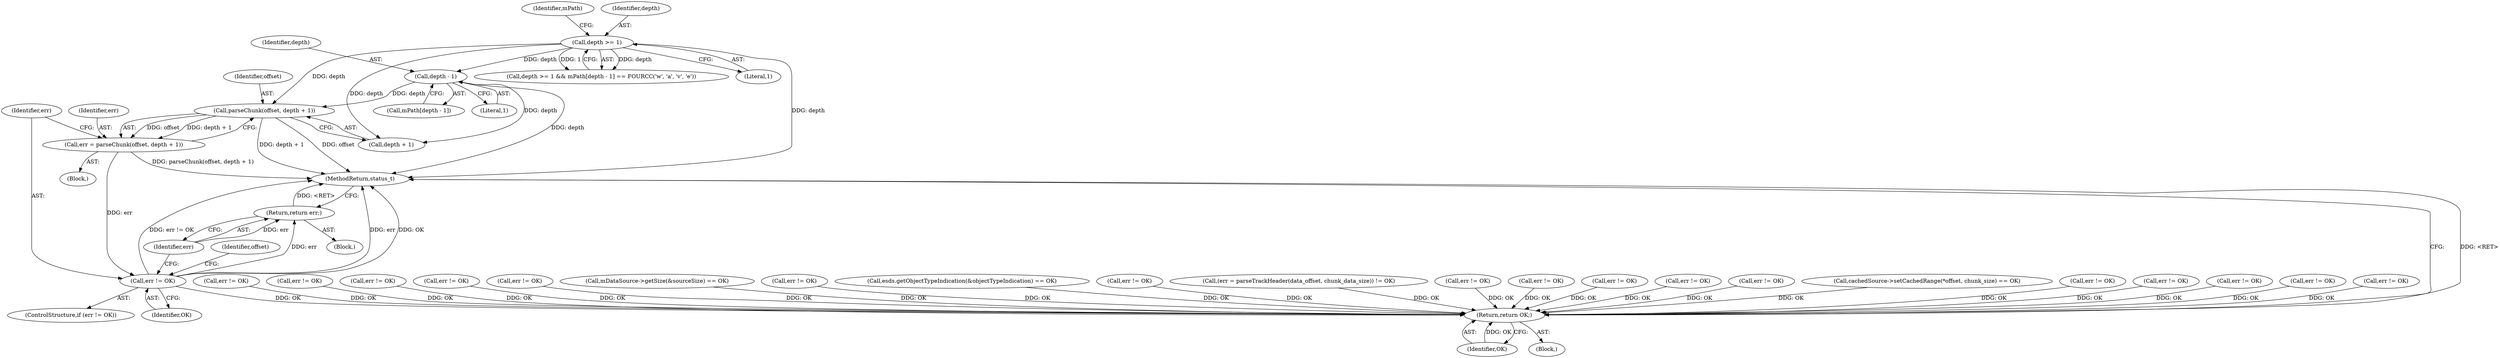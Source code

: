 digraph "0_Android_8a3a2f6ea7defe1a81bb32b3c9f3537f84749b9d@pointer" {
"1001991" [label="(Call,parseChunk(offset, depth + 1))"];
"1001733" [label="(Call,depth - 1)"];
"1001727" [label="(Call,depth >= 1)"];
"1001989" [label="(Call,err = parseChunk(offset, depth + 1))"];
"1001997" [label="(Call,err != OK)"];
"1002001" [label="(Return,return err;)"];
"1003901" [label="(Return,return OK;)"];
"1003710" [label="(Call,err != OK)"];
"1003902" [label="(Identifier,OK)"];
"1001732" [label="(Identifier,mPath)"];
"1003432" [label="(Call,err != OK)"];
"1001991" [label="(Call,parseChunk(offset, depth + 1))"];
"1003063" [label="(Call,err != OK)"];
"1002524" [label="(Call,err != OK)"];
"1002555" [label="(Call,err != OK)"];
"1001998" [label="(Identifier,err)"];
"1001733" [label="(Call,depth - 1)"];
"1001726" [label="(Call,depth >= 1 && mPath[depth - 1] == FOURCC('w', 'a', 'v', 'e'))"];
"1001735" [label="(Literal,1)"];
"1000224" [label="(Call,mDataSource->getSize(&sourceSize) == OK)"];
"1001996" [label="(ControlStructure,if (err != OK))"];
"1003901" [label="(Return,return OK;)"];
"1001661" [label="(Call,err != OK)"];
"1001727" [label="(Call,depth >= 1)"];
"1001987" [label="(Block,)"];
"1001985" [label="(Identifier,offset)"];
"1001992" [label="(Identifier,offset)"];
"1002000" [label="(Block,)"];
"1001729" [label="(Literal,1)"];
"1002724" [label="(Call,esds.getObjectTypeIndication(&objectTypeIndication) == OK)"];
"1001731" [label="(Call,mPath[depth - 1])"];
"1001990" [label="(Identifier,err)"];
"1002250" [label="(Call,err != OK)"];
"1001728" [label="(Identifier,depth)"];
"1001734" [label="(Identifier,depth)"];
"1002002" [label="(Identifier,err)"];
"1001154" [label="(Call,(err = parseTrackHeader(data_offset, chunk_data_size)) != OK)"];
"1002205" [label="(Call,err != OK)"];
"1003890" [label="(Call,err != OK)"];
"1001989" [label="(Call,err = parseChunk(offset, depth + 1))"];
"1003730" [label="(Call,err != OK)"];
"1000717" [label="(Call,err != OK)"];
"1002001" [label="(Return,return err;)"];
"1002134" [label="(Call,err != OK)"];
"1000505" [label="(Call,cachedSource->setCachedRange(*offset, chunk_size) == OK)"];
"1001999" [label="(Identifier,OK)"];
"1001997" [label="(Call,err != OK)"];
"1002493" [label="(Call,err != OK)"];
"1002698" [label="(Call,err != OK)"];
"1000620" [label="(Call,err != OK)"];
"1001993" [label="(Call,depth + 1)"];
"1002174" [label="(Call,err != OK)"];
"1000118" [label="(Block,)"];
"1003028" [label="(Call,err != OK)"];
"1003903" [label="(MethodReturn,status_t)"];
"1001991" -> "1001989"  [label="AST: "];
"1001991" -> "1001993"  [label="CFG: "];
"1001992" -> "1001991"  [label="AST: "];
"1001993" -> "1001991"  [label="AST: "];
"1001989" -> "1001991"  [label="CFG: "];
"1001991" -> "1003903"  [label="DDG: offset"];
"1001991" -> "1003903"  [label="DDG: depth + 1"];
"1001991" -> "1001989"  [label="DDG: offset"];
"1001991" -> "1001989"  [label="DDG: depth + 1"];
"1001733" -> "1001991"  [label="DDG: depth"];
"1001727" -> "1001991"  [label="DDG: depth"];
"1001733" -> "1001731"  [label="AST: "];
"1001733" -> "1001735"  [label="CFG: "];
"1001734" -> "1001733"  [label="AST: "];
"1001735" -> "1001733"  [label="AST: "];
"1001731" -> "1001733"  [label="CFG: "];
"1001733" -> "1003903"  [label="DDG: depth"];
"1001727" -> "1001733"  [label="DDG: depth"];
"1001733" -> "1001993"  [label="DDG: depth"];
"1001727" -> "1001726"  [label="AST: "];
"1001727" -> "1001729"  [label="CFG: "];
"1001728" -> "1001727"  [label="AST: "];
"1001729" -> "1001727"  [label="AST: "];
"1001732" -> "1001727"  [label="CFG: "];
"1001726" -> "1001727"  [label="CFG: "];
"1001727" -> "1003903"  [label="DDG: depth"];
"1001727" -> "1001726"  [label="DDG: depth"];
"1001727" -> "1001726"  [label="DDG: 1"];
"1001727" -> "1001993"  [label="DDG: depth"];
"1001989" -> "1001987"  [label="AST: "];
"1001990" -> "1001989"  [label="AST: "];
"1001998" -> "1001989"  [label="CFG: "];
"1001989" -> "1003903"  [label="DDG: parseChunk(offset, depth + 1)"];
"1001989" -> "1001997"  [label="DDG: err"];
"1001997" -> "1001996"  [label="AST: "];
"1001997" -> "1001999"  [label="CFG: "];
"1001998" -> "1001997"  [label="AST: "];
"1001999" -> "1001997"  [label="AST: "];
"1001985" -> "1001997"  [label="CFG: "];
"1002002" -> "1001997"  [label="CFG: "];
"1001997" -> "1003903"  [label="DDG: err"];
"1001997" -> "1003903"  [label="DDG: OK"];
"1001997" -> "1003903"  [label="DDG: err != OK"];
"1001997" -> "1002001"  [label="DDG: err"];
"1001997" -> "1003901"  [label="DDG: OK"];
"1002001" -> "1002000"  [label="AST: "];
"1002001" -> "1002002"  [label="CFG: "];
"1002002" -> "1002001"  [label="AST: "];
"1003903" -> "1002001"  [label="CFG: "];
"1002001" -> "1003903"  [label="DDG: <RET>"];
"1002002" -> "1002001"  [label="DDG: err"];
"1003901" -> "1000118"  [label="AST: "];
"1003901" -> "1003902"  [label="CFG: "];
"1003902" -> "1003901"  [label="AST: "];
"1003903" -> "1003901"  [label="CFG: "];
"1003901" -> "1003903"  [label="DDG: <RET>"];
"1003902" -> "1003901"  [label="DDG: OK"];
"1002724" -> "1003901"  [label="DDG: OK"];
"1000620" -> "1003901"  [label="DDG: OK"];
"1003063" -> "1003901"  [label="DDG: OK"];
"1003730" -> "1003901"  [label="DDG: OK"];
"1001154" -> "1003901"  [label="DDG: OK"];
"1001661" -> "1003901"  [label="DDG: OK"];
"1000505" -> "1003901"  [label="DDG: OK"];
"1002134" -> "1003901"  [label="DDG: OK"];
"1002555" -> "1003901"  [label="DDG: OK"];
"1002493" -> "1003901"  [label="DDG: OK"];
"1002250" -> "1003901"  [label="DDG: OK"];
"1002205" -> "1003901"  [label="DDG: OK"];
"1003710" -> "1003901"  [label="DDG: OK"];
"1003028" -> "1003901"  [label="DDG: OK"];
"1002524" -> "1003901"  [label="DDG: OK"];
"1000224" -> "1003901"  [label="DDG: OK"];
"1003890" -> "1003901"  [label="DDG: OK"];
"1002174" -> "1003901"  [label="DDG: OK"];
"1002698" -> "1003901"  [label="DDG: OK"];
"1000717" -> "1003901"  [label="DDG: OK"];
"1003432" -> "1003901"  [label="DDG: OK"];
}

